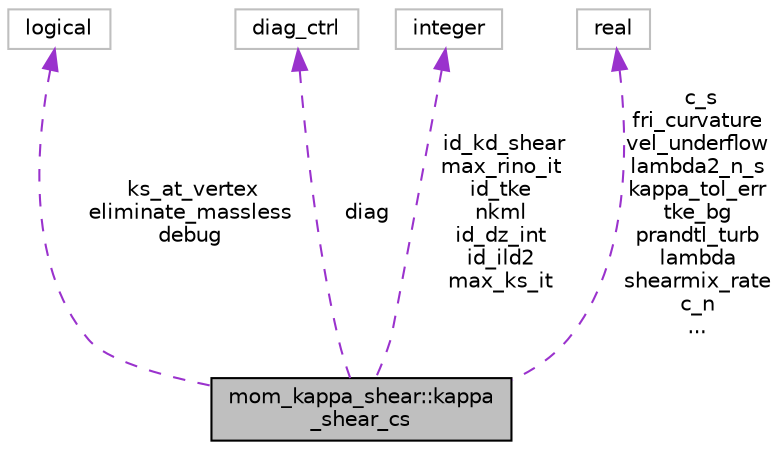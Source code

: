 digraph "mom_kappa_shear::kappa_shear_cs"
{
 // INTERACTIVE_SVG=YES
 // LATEX_PDF_SIZE
  edge [fontname="Helvetica",fontsize="10",labelfontname="Helvetica",labelfontsize="10"];
  node [fontname="Helvetica",fontsize="10",shape=record];
  Node1 [label="mom_kappa_shear::kappa\l_shear_cs",height=0.2,width=0.4,color="black", fillcolor="grey75", style="filled", fontcolor="black",tooltip="This control structure holds the parameters that regulate shear mixing."];
  Node2 -> Node1 [dir="back",color="darkorchid3",fontsize="10",style="dashed",label=" ks_at_vertex\neliminate_massless\ndebug" ,fontname="Helvetica"];
  Node2 [label="logical",height=0.2,width=0.4,color="grey75", fillcolor="white", style="filled",tooltip=" "];
  Node3 -> Node1 [dir="back",color="darkorchid3",fontsize="10",style="dashed",label=" diag" ,fontname="Helvetica"];
  Node3 [label="diag_ctrl",height=0.2,width=0.4,color="grey75", fillcolor="white", style="filled",tooltip=" "];
  Node4 -> Node1 [dir="back",color="darkorchid3",fontsize="10",style="dashed",label=" id_kd_shear\nmax_rino_it\nid_tke\nnkml\nid_dz_int\nid_ild2\nmax_ks_it" ,fontname="Helvetica"];
  Node4 [label="integer",height=0.2,width=0.4,color="grey75", fillcolor="white", style="filled",tooltip=" "];
  Node5 -> Node1 [dir="back",color="darkorchid3",fontsize="10",style="dashed",label=" c_s\nfri_curvature\nvel_underflow\nlambda2_n_s\nkappa_tol_err\ntke_bg\nprandtl_turb\nlambda\nshearmix_rate\nc_n\n..." ,fontname="Helvetica"];
  Node5 [label="real",height=0.2,width=0.4,color="grey75", fillcolor="white", style="filled",tooltip=" "];
}
